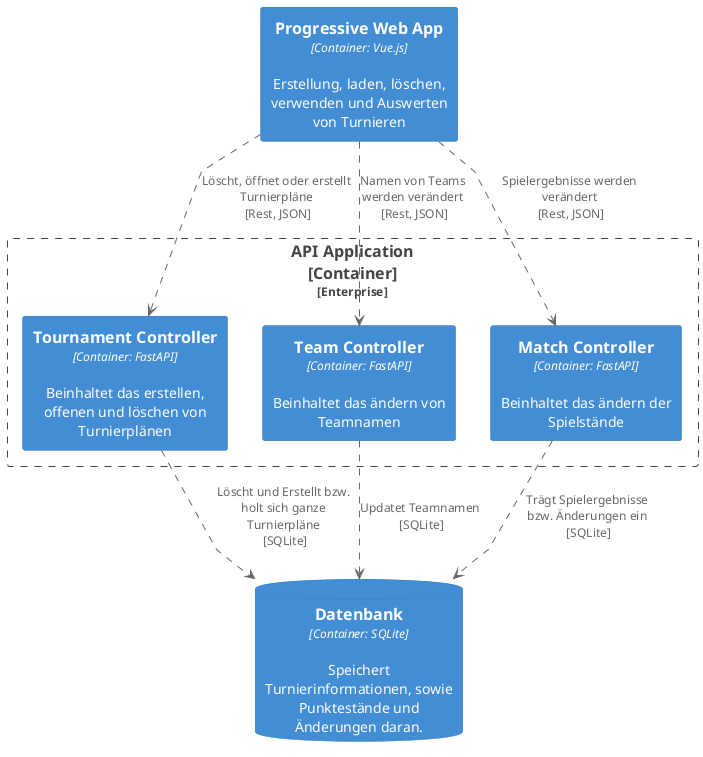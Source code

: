 @startuml
!include <c4/C4_Container.puml>  
!include <office/Users/user.puml>
!include <office/Users/mobile_user.puml>
SHOW_PERSON_OUTLINE()

hide stereotype
skinparam linetype polyline
skinparam ArrowStyle dashed
skinparam BoundaryFontStyle bold

Container(webApp, "Progressive Web App", "Container: Vue.js", "Erstellung, laden, löschen, verwenden und Auswerten von Turnieren")

Enterprise_Boundary(c0,"API Application \n [Container]") {
    Container(tournament_controller, "Tournament Controller", "Container: FastAPI", "Beinhaltet das erstellen, offenen und löschen von Turnierplänen")
    Container(team_controller, "Team Controller", "Container: FastAPI", "Beinhaltet das ändern von Teamnamen")
    Container(match_controller, "Match Controller", "Container: FastAPI", "Beinhaltet das ändern der Spielstände")    
}

ContainerDb(db, "Datenbank", "Container: SQLite", "Speichert Turnierinformationen, sowie Punktestände und Änderungen daran.")

webApp-->tournament_controller: Löscht, öffnet oder erstellt Turnierpläne \n [Rest, JSON]
webApp-->team_controller: Namen von Teams werden verändert \n [Rest, JSON]
webApp-->match_controller: Spielergebnisse werden verändert \n [Rest, JSON]
tournament_controller-->db: Löscht und Erstellt bzw. holt sich ganze Turnierpläne \n [SQLite]
team_controller-->db: Updatet Teamnamen \n [SQLite]
match_controller-->db: Trägt Spielergebnisse bzw. Änderungen ein \n [SQLite]
@enduml